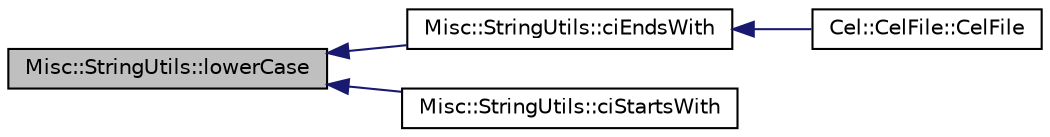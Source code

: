 digraph G
{
  edge [fontname="Helvetica",fontsize="10",labelfontname="Helvetica",labelfontsize="10"];
  node [fontname="Helvetica",fontsize="10",shape=record];
  rankdir="LR";
  Node1 [label="Misc::StringUtils::lowerCase",height=0.2,width=0.4,color="black", fillcolor="grey75", style="filled" fontcolor="black"];
  Node1 -> Node2 [dir="back",color="midnightblue",fontsize="10",style="solid",fontname="Helvetica"];
  Node2 [label="Misc::StringUtils::ciEndsWith",height=0.2,width=0.4,color="black", fillcolor="white", style="filled",URL="$class_misc_1_1_string_utils.html#a79a0bc2bbd6fa14a52eb4401418bba87"];
  Node2 -> Node3 [dir="back",color="midnightblue",fontsize="10",style="solid",fontname="Helvetica"];
  Node3 [label="Cel::CelFile::CelFile",height=0.2,width=0.4,color="black", fillcolor="white", style="filled",URL="$class_cel_1_1_cel_file.html#a7aa56b24ad6db831061b2b1f4faed266"];
  Node1 -> Node4 [dir="back",color="midnightblue",fontsize="10",style="solid",fontname="Helvetica"];
  Node4 [label="Misc::StringUtils::ciStartsWith",height=0.2,width=0.4,color="black", fillcolor="white", style="filled",URL="$class_misc_1_1_string_utils.html#a7c20a5ff0a11cb0d4038d225346a0dff"];
}
